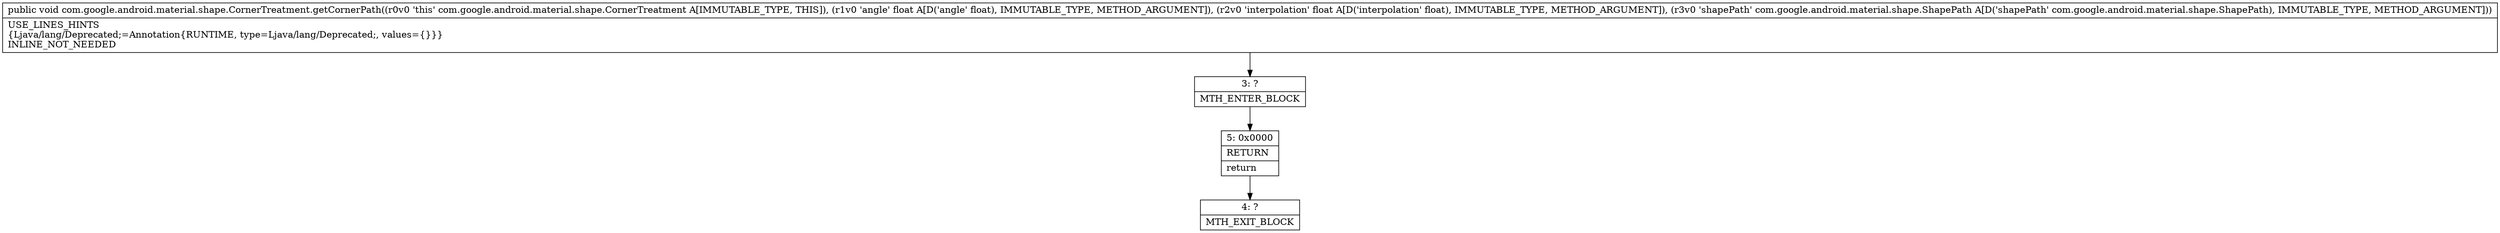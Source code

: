 digraph "CFG forcom.google.android.material.shape.CornerTreatment.getCornerPath(FFLcom\/google\/android\/material\/shape\/ShapePath;)V" {
Node_3 [shape=record,label="{3\:\ ?|MTH_ENTER_BLOCK\l}"];
Node_5 [shape=record,label="{5\:\ 0x0000|RETURN\l|return\l}"];
Node_4 [shape=record,label="{4\:\ ?|MTH_EXIT_BLOCK\l}"];
MethodNode[shape=record,label="{public void com.google.android.material.shape.CornerTreatment.getCornerPath((r0v0 'this' com.google.android.material.shape.CornerTreatment A[IMMUTABLE_TYPE, THIS]), (r1v0 'angle' float A[D('angle' float), IMMUTABLE_TYPE, METHOD_ARGUMENT]), (r2v0 'interpolation' float A[D('interpolation' float), IMMUTABLE_TYPE, METHOD_ARGUMENT]), (r3v0 'shapePath' com.google.android.material.shape.ShapePath A[D('shapePath' com.google.android.material.shape.ShapePath), IMMUTABLE_TYPE, METHOD_ARGUMENT]))  | USE_LINES_HINTS\l\{Ljava\/lang\/Deprecated;=Annotation\{RUNTIME, type=Ljava\/lang\/Deprecated;, values=\{\}\}\}\lINLINE_NOT_NEEDED\l}"];
MethodNode -> Node_3;Node_3 -> Node_5;
Node_5 -> Node_4;
}

